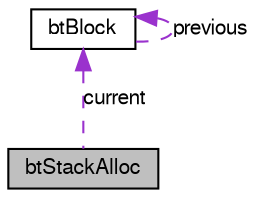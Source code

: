 digraph G
{
  bgcolor="transparent";
  edge [fontname="FreeSans",fontsize=10,labelfontname="FreeSans",labelfontsize=10];
  node [fontname="FreeSans",fontsize=10,shape=record];
  Node1 [label="btStackAlloc",height=0.2,width=0.4,color="black", fillcolor="grey75", style="filled" fontcolor="black"];
  Node2 -> Node1 [dir=back,color="darkorchid3",fontsize=10,style="dashed",label="current"];
  Node2 [label="btBlock",height=0.2,width=0.4,color="black",URL="$structbt_block.html",tooltip="The btBlock class is an internal structure for the btStackAlloc memory allocator..."];
  Node2 -> Node2 [dir=back,color="darkorchid3",fontsize=10,style="dashed",label="previous"];
}
